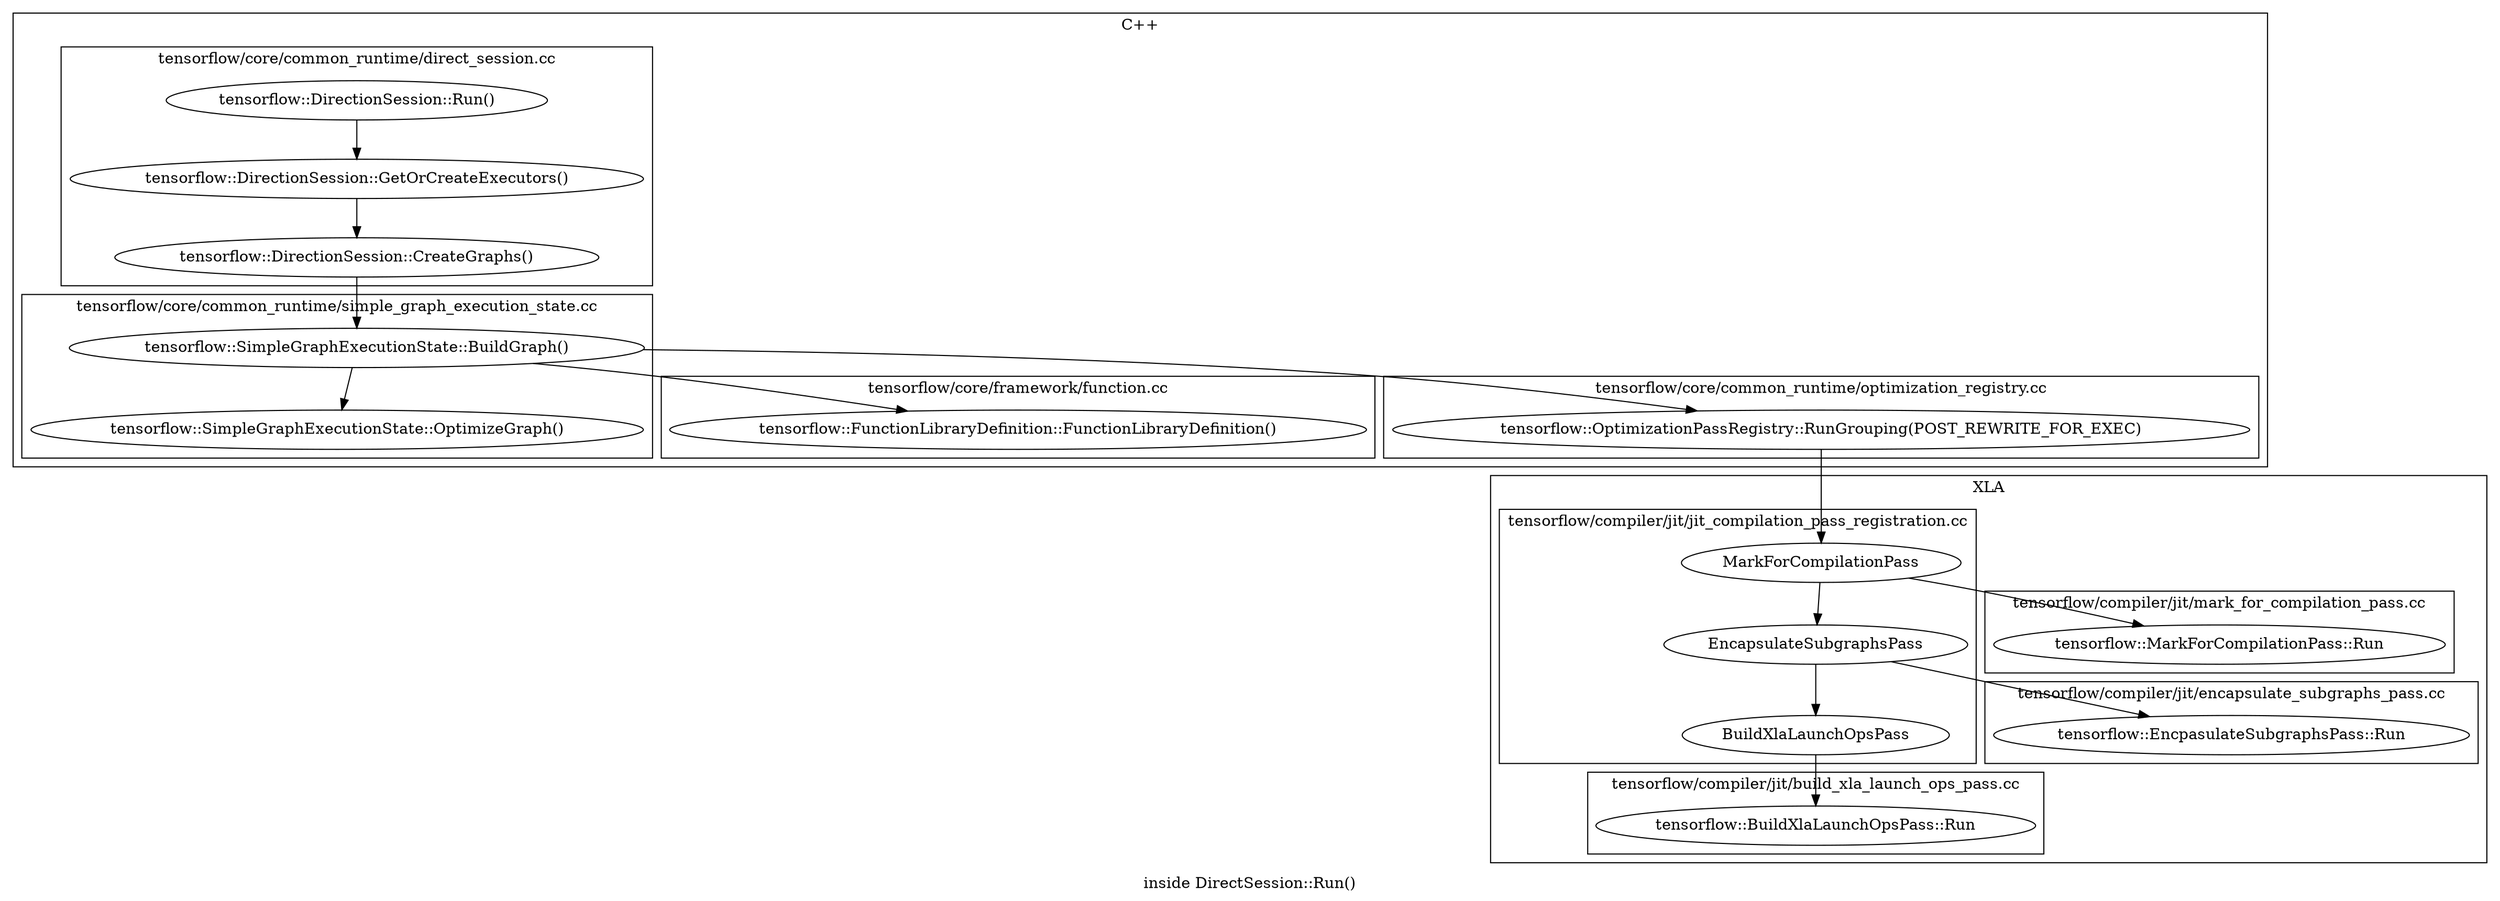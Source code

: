 digraph 01 {
  label = "inside DirectSession::Run()"

  subgraph cluster_cxx {
    label = "C++";

    subgraph cluster_direction_session_cc {
      label = "tensorflow/core/common_runtime/direct_session.cc";
      URL="https://github.com/ROCmSoftwarePlatform/tensorflow/blob/rocm-v1/tensorflow/core/common_runtime/direct_session.cc";

      00 [label="tensorflow::DirectionSession::Run()" URL="https://github.com/ROCmSoftwarePlatform/tensorflow/blob/rocm-v1/tensorflow/core/common_runtime/direct_session.cc#L431"];
      01 [label="tensorflow::DirectionSession::GetOrCreateExecutors()" URL="https://github.com/ROCmSoftwarePlatform/tensorflow/blob/rocm-v1/tensorflow/core/common_runtime/direct_session.cc#L1035"];
      02 [label="tensorflow::DirectionSession::CreateGraphs()" URL="https://github.com/ROCmSoftwarePlatform/tensorflow/blob/rocm-v1/tensorflow/core/common_runtime/direct_session.cc#L1255"];

      00 -> 01;
      01 -> 02;
    }

    subgraph cluster_simple_graph_execution_state_cc {
      label = "tensorflow/core/common_runtime/simple_graph_execution_state.cc";
      URL="https://github.com/ROCmSoftwarePlatform/tensorflow/blob/rocm-v1/tensorflow/core/common_runtime/simple_graph_execution_state.cc";

      03 [label="tensorflow::SimpleGraphExecutionState::BuildGraph()" URL="https://github.com/ROCmSoftwarePlatform/tensorflow/blob/rocm-v1/tensorflow/core/common_runtime/simple_graph_execution_state.cc#L376"];
      04 [label="tensorflow::SimpleGraphExecutionState::OptimizeGraph()" URL="https://github.com/ROCmSoftwarePlatform/tensorflow/blob/rocm-v1/tensorflow/core/common_runtime/simple_graph_execution_state.cc#L290"];

      02 -> 03;
      03 -> 04;
    }

    subgraph cluster_function_cc {
      label = "tensorflow/core/framework/function.cc";
      URL="https://github.com/ROCmSoftwarePlatform/tensorflow/blob/rocm-v1/tensorflow/core/framework/function.cc";

      05 [label="tensorflow::FunctionLibraryDefinition::FunctionLibraryDefinition()" URL="https://github.com/ROCmSoftwarePlatform/tensorflow/blob/rocm-v1/tensorflow/core/framework/function.cc#L878"];

      03 -> 05;
    }

    subgraph cluster_optimization_registry_cc {
      label = "tensorflow/core/common_runtime/optimization_registry.cc";
      URL="https://github.com/ROCmSoftwarePlatform/tensorflow/blob/rocm-v1/tensorflow/core/common_runtime/optimization_registry.cc";

      06 [label="tensorflow::OptimizationPassRegistry::RunGrouping(POST_REWRITE_FOR_EXEC)" URL="https://github.com/ROCmSoftwarePlatform/tensorflow/blob/rocm-v1/tensorflow/core/common_runtime/optimization_registry.cc#L47"];

      03 -> 06;
    }
  }

  subgraph cluster_XLA {
    label = "XLA";

    subgraph cluster_jit_compilation_pass_registration_cc {
      label = "tensorflow/compiler/jit/jit_compilation_pass_registration.cc";
      URL="https://github.com/ROCmSoftwarePlatform/tensorflow/blob/rocm-v1/tensorflow/compiler/jit/jit_compilation_pass_registration.cc";

      07 [label="MarkForCompilationPass" URL="https://github.com/ROCmSoftwarePlatform/tensorflow/blob/rocm-v1/tensorflow/compiler/jit/jit_compilation_pass_registration.cc#L23"];
      08 [label="EncapsulateSubgraphsPass" URL="https://github.com/ROCmSoftwarePlatform/tensorflow/blob/rocm-v1/tensorflow/compiler/jit/jit_compilation_pass_registration.cc#L30"];
      09 [label="BuildXlaLaunchOpsPass" URL="https://github.com/ROCmSoftwarePlatform/tensorflow/blob/rocm-v1/tensorflow/compiler/jit/jit_compilation_pass_registration.cc#L34"];

      06 -> 07 -> 08 -> 09;
    }

    subgraph cluster_mark_for_compilation_pass_cc {
      label = "tensorflow/compiler/jit/mark_for_compilation_pass.cc";
      URL="https://github.com/ROCmSoftwarePlatform/tensorflow/blob/rocm-v1/tensorflow/compiler/jit/mark_for_compilation_pass.cc";

      10 [label="tensorflow::MarkForCompilationPass::Run" URL="https://github.com/ROCmSoftwarePlatform/tensorflow/blob/rocm-v1/tensorflow/compiler/jit/mark_for_compilation_pass.cc#L231"];

      07 -> 10;
    }

    subgraph cluster_encapsulate_subgraph_pass_cc {
      label = "tensorflow/compiler/jit/encapsulate_subgraphs_pass.cc";
      URL="https://github.com/ROCmSoftwarePlatform/tensorflow/blob/rocm-v1/tensorflow/compiler/jit/encapsulate_subgraphs_pass.cc";

      11 [label="tensorflow::EncpasulateSubgraphsPass::Run" URL="https://github.com/ROCmSoftwarePlatform/tensorflow/blob/rocm-v1/tensorflow/compiler/jit/encapsulate_subgraphs_pass.cc#L613"];

      08 -> 11;
    }

    subgraph cluster_build_xla_launch_ops_pass_cc {
      label = "tensorflow/compiler/jit/build_xla_launch_ops_pass.cc";
      URL="https://github.com/ROCmSoftwarePlatform/tensorflow/blob/rocm-v1/tensorflow/compiler/jit/build_xla_launch_ops_pass.cc";

      12 [label="tensorflow::BuildXlaLaunchOpsPass::Run" URL="https://github.com/ROCmSoftwarePlatform/tensorflow/blob/rocm-v1/tensorflow/compiler/jit/build_xla_launch_ops_pass.cc#L123"];

      09 -> 12;
    }

  }
}
